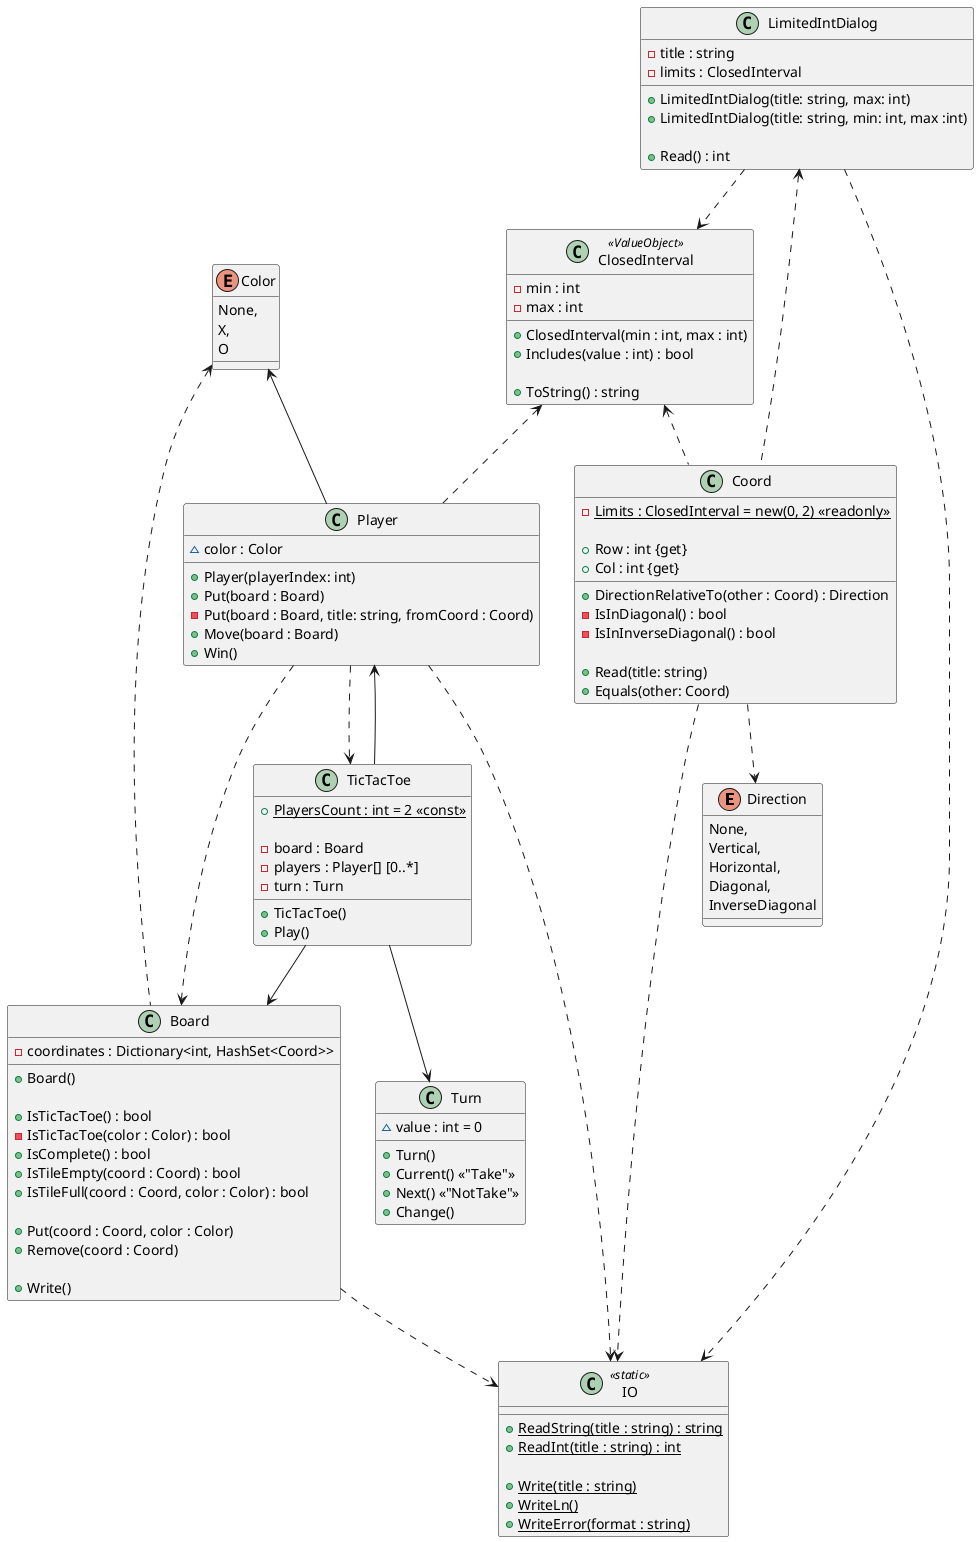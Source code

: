 @startuml

enum Direction
{
    None,
    Vertical,
    Horizontal,
    Diagonal,
    InverseDiagonal
}

enum Color
{
    None,
    X,
    O
}
Color <-- Player
Color <.. Board

class ClosedInterval <<ValueObject>>
{
    -min : int
    -max : int
    
    +ClosedInterval(min : int, max : int)
    +Includes(value : int) : bool
    
    +ToString() : string
}
ClosedInterval <.. Coord
ClosedInterval <.. Player

class LimitedIntDialog
{
    -title : string
    -limits : ClosedInterval
    
    +LimitedIntDialog(title: string, max: int)
    +LimitedIntDialog(title: string, min: int, max :int)
    
    +Read() : int
}
LimitedIntDialog <.. Coord
LimitedIntDialog ..> IO
LimitedIntDialog ..> ClosedInterval

class Coord
{
    -{field}{static} Limits : ClosedInterval = new(0, 2) <<readonly>>

    +Row : int {get}
    +Col : int {get}
    
    +DirectionRelativeTo(other : Coord) : Direction
    -IsInDiagonal() : bool
    -IsInInverseDiagonal() : bool
    
    +Read(title: string)
    +Equals(other: Coord)
}
Coord ..> IO
Coord ..> Direction

class Board
{
    -coordinates : Dictionary<int, HashSet<Coord>>
        
    +Board()
    
    +IsTicTacToe() : bool
    -IsTicTacToe(color : Color) : bool
    +IsComplete() : bool
    +IsTileEmpty(coord : Coord) : bool
    +IsTileFull(coord : Coord, color : Color) : bool

    +Put(coord : Coord, color : Color)
    +Remove(coord : Coord)    
    
    +Write()
}
Board ..> IO

class Player
{
    ~color : Color
    
    +Player(playerIndex: int)
    +Put(board : Board)
    -Put(board : Board, title: string, fromCoord : Coord)
    +Move(board : Board)
    +Win()
}
Player ..> Board
Player ..> IO
Player ..> TicTacToe

class Turn
{
    ~value : int = 0
    +Turn()
    +Current() << "Take" >>
    +Next() << "NotTake">>
    +Change()
}

class TicTacToe
{
    +PlayersCount : int = 2 {static} <<const>>
    
    -board : Board 
    -players : Player[] [0..*]
    -turn : Turn
    
    +TicTacToe()
    +Play()
}
TicTacToe --> Board
TicTacToe --> Player
TicTacToe --> Turn

class IO <<static>>
{
    +ReadString(title : string) : string {static}
    +ReadInt(title : string) : int {static}
    
    +Write(title : string) {static}
    +WriteLn() {static}
    +WriteError(format : string) {static}
}

@enduml